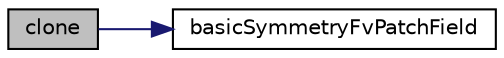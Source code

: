 digraph "clone"
{
  bgcolor="transparent";
  edge [fontname="Helvetica",fontsize="10",labelfontname="Helvetica",labelfontsize="10"];
  node [fontname="Helvetica",fontsize="10",shape=record];
  rankdir="LR";
  Node15 [label="clone",height=0.2,width=0.4,color="black", fillcolor="grey75", style="filled", fontcolor="black"];
  Node15 -> Node16 [color="midnightblue",fontsize="10",style="solid",fontname="Helvetica"];
  Node16 [label="basicSymmetryFvPatchField",height=0.2,width=0.4,color="black",URL="$a22757.html#a49a657f1c1ff04ec6c1209ed4009e841",tooltip="Construct from patch and internal field. "];
}

